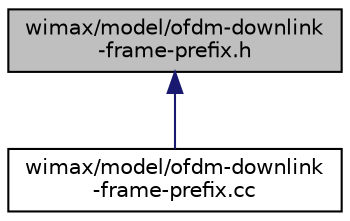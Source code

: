 digraph "wimax/model/ofdm-downlink-frame-prefix.h"
{
  edge [fontname="Helvetica",fontsize="10",labelfontname="Helvetica",labelfontsize="10"];
  node [fontname="Helvetica",fontsize="10",shape=record];
  Node1 [label="wimax/model/ofdm-downlink\l-frame-prefix.h",height=0.2,width=0.4,color="black", fillcolor="grey75", style="filled", fontcolor="black"];
  Node1 -> Node2 [dir="back",color="midnightblue",fontsize="10",style="solid"];
  Node2 [label="wimax/model/ofdm-downlink\l-frame-prefix.cc",height=0.2,width=0.4,color="black", fillcolor="white", style="filled",URL="$de/dbe/ofdm-downlink-frame-prefix_8cc.html"];
}
